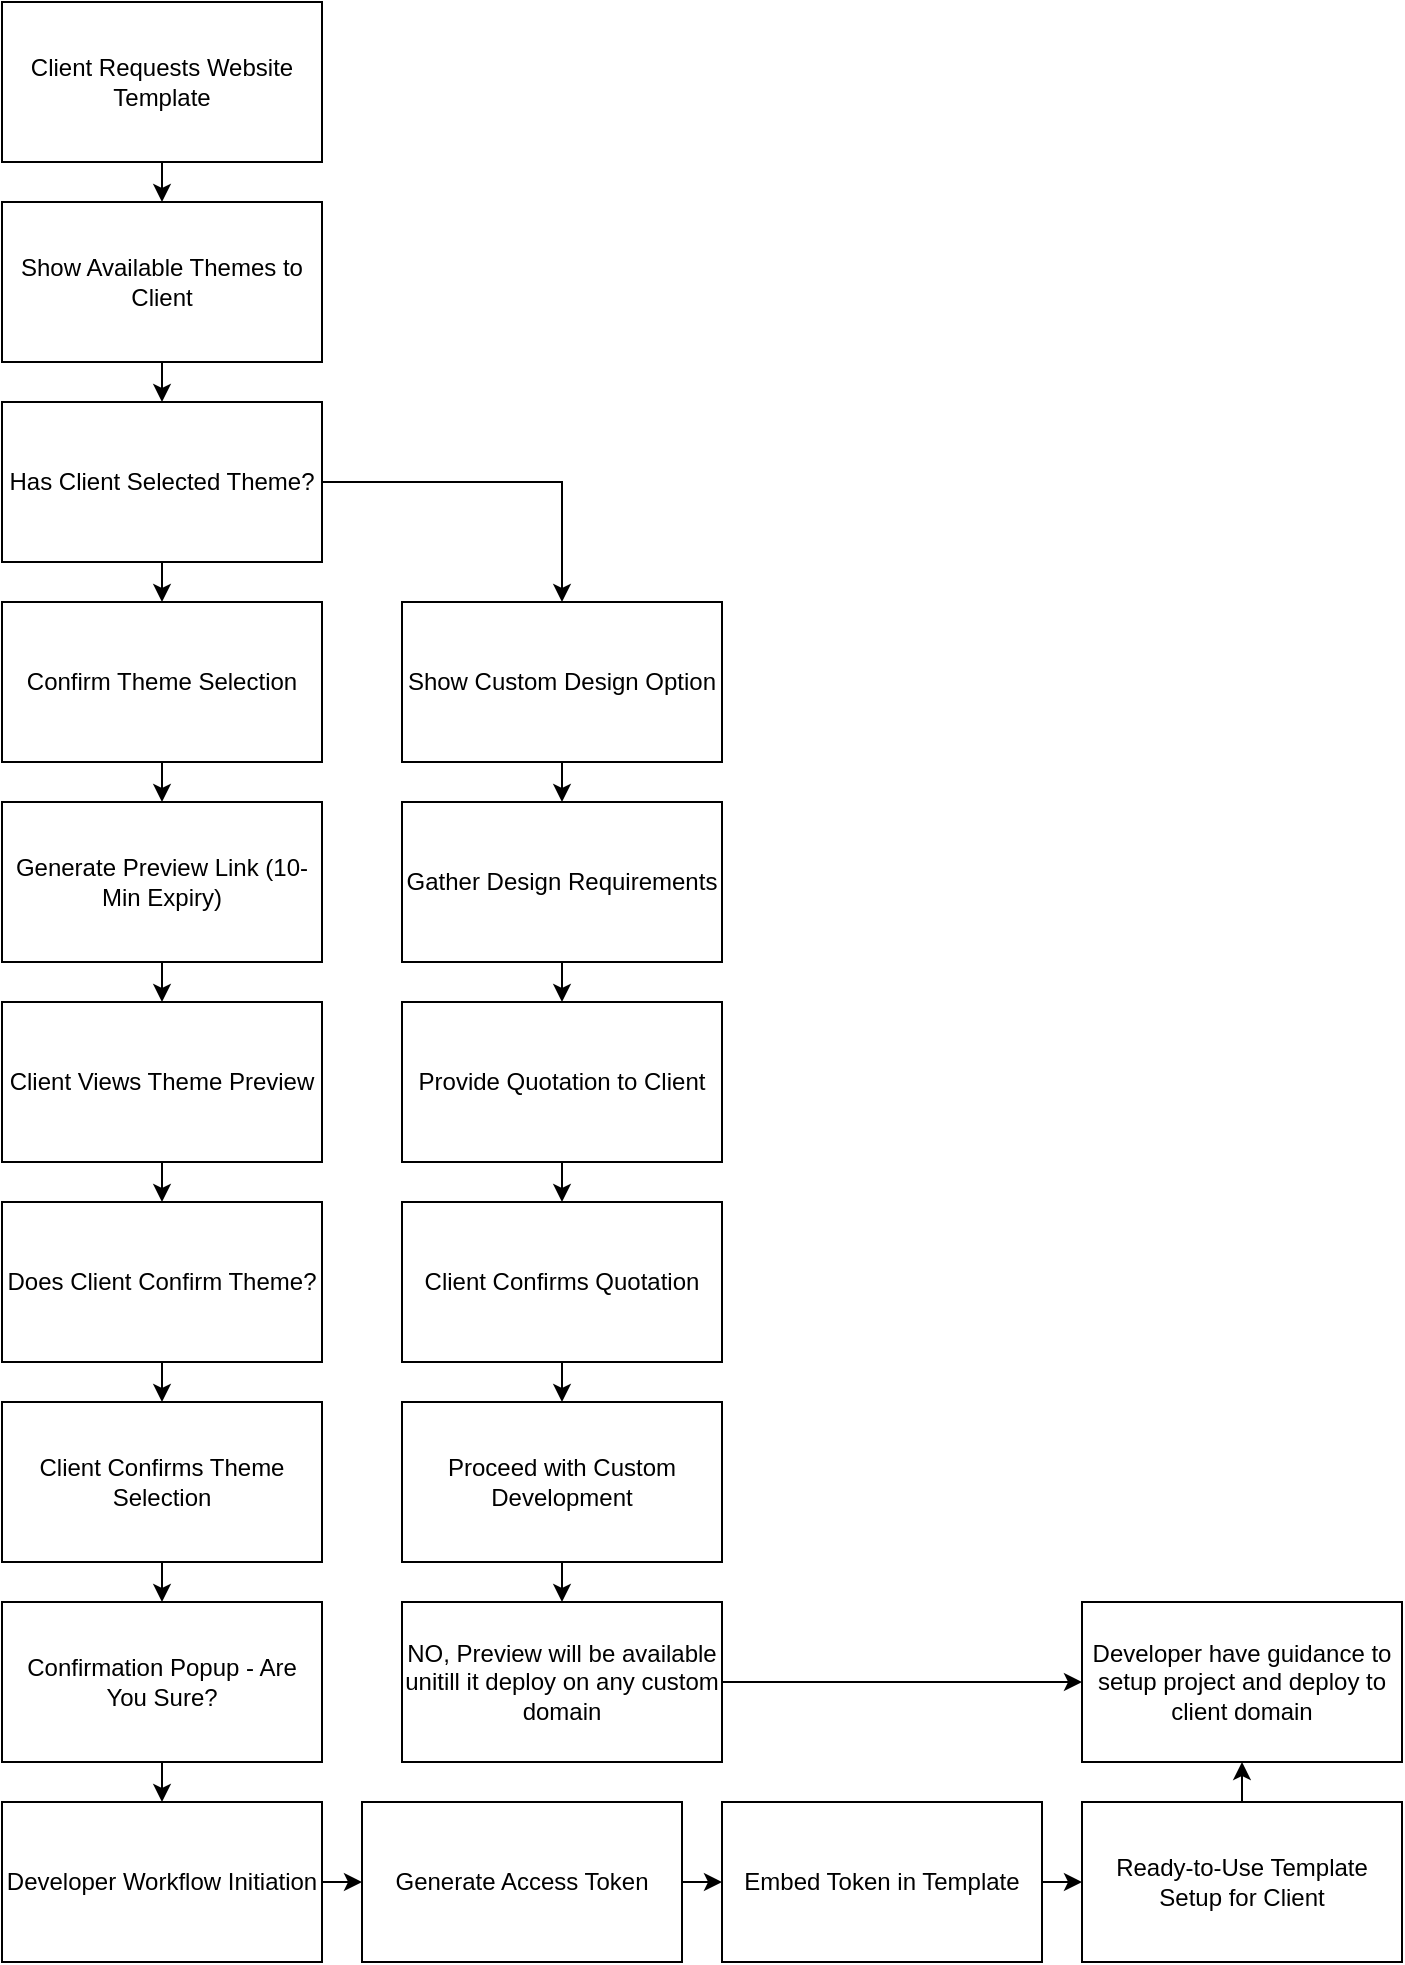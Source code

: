 <mxfile>
    <diagram name="Theme Selection Workflow" id="0">
        <mxGraphModel dx="986" dy="806" grid="1" gridSize="10" guides="1" tooltips="1" connect="1" arrows="1" fold="1" page="1" pageScale="1" pageWidth="827" pageHeight="1169" math="0" shadow="0">
            <root>
                <mxCell id="0"/>
                <mxCell id="1" style="" parent="0"/>
                <mxCell id="s1" value="Client Requests Website Template" style="shape=rectangle;whiteSpace=wrap;html=1;" parent="1" vertex="1">
                    <mxGeometry x="140" y="20" width="160" height="80" as="geometry"/>
                </mxCell>
                <mxCell id="s2" value="Show Available Themes to Client" style="shape=rectangle;whiteSpace=wrap;html=1;" parent="1" vertex="1">
                    <mxGeometry x="140" y="120" width="160" height="80" as="geometry"/>
                </mxCell>
                <mxCell id="es1_s2_1" style="edgeStyle=orthogonalEdgeStyle;rounded=0;orthogonalLoop=1;" parent="1" source="s1" target="s2" edge="1">
                    <mxGeometry relative="1" as="geometry"/>
                </mxCell>
                <mxCell id="s3" value="Has Client Selected Theme?" style="shape=rectangle;whiteSpace=wrap;html=1;" parent="1" vertex="1">
                    <mxGeometry x="140" y="220" width="160" height="80" as="geometry"/>
                </mxCell>
                <mxCell id="es2_s3_2" style="edgeStyle=orthogonalEdgeStyle;rounded=0;orthogonalLoop=1;" parent="1" source="s2" target="s3" edge="1">
                    <mxGeometry relative="1" as="geometry"/>
                </mxCell>
                <mxCell id="s4" value="Confirm Theme Selection" style="shape=rectangle;whiteSpace=wrap;html=1;" parent="1" vertex="1">
                    <mxGeometry x="140" y="320" width="160" height="80" as="geometry"/>
                </mxCell>
                <mxCell id="es3_s4_3" style="edgeStyle=orthogonalEdgeStyle;rounded=0;orthogonalLoop=1;" parent="1" source="s3" target="s4" edge="1">
                    <mxGeometry relative="1" as="geometry"/>
                </mxCell>
                <mxCell id="s5" value="Generate Preview Link (10-Min Expiry)" style="shape=rectangle;whiteSpace=wrap;html=1;" parent="1" vertex="1">
                    <mxGeometry x="140" y="420" width="160" height="80" as="geometry"/>
                </mxCell>
                <mxCell id="es4_s5_4" style="edgeStyle=orthogonalEdgeStyle;rounded=0;orthogonalLoop=1;" parent="1" source="s4" target="s5" edge="1">
                    <mxGeometry relative="1" as="geometry"/>
                </mxCell>
                <mxCell id="s6" value="Client Views Theme Preview" style="shape=rectangle;whiteSpace=wrap;html=1;" parent="1" vertex="1">
                    <mxGeometry x="140" y="520" width="160" height="80" as="geometry"/>
                </mxCell>
                <mxCell id="es5_s6_5" style="edgeStyle=orthogonalEdgeStyle;rounded=0;orthogonalLoop=1;" parent="1" source="s5" target="s6" edge="1">
                    <mxGeometry relative="1" as="geometry"/>
                </mxCell>
                <mxCell id="s7" value="Does Client Confirm Theme?" style="shape=rectangle;whiteSpace=wrap;html=1;" parent="1" vertex="1">
                    <mxGeometry x="140" y="620" width="160" height="80" as="geometry"/>
                </mxCell>
                <mxCell id="es6_s7_6" style="edgeStyle=orthogonalEdgeStyle;rounded=0;orthogonalLoop=1;" parent="1" source="s6" target="s7" edge="1">
                    <mxGeometry relative="1" as="geometry"/>
                </mxCell>
                <mxCell id="s8" value="Client Confirms Theme Selection" style="shape=rectangle;whiteSpace=wrap;html=1;" parent="1" vertex="1">
                    <mxGeometry x="140" y="720" width="160" height="80" as="geometry"/>
                </mxCell>
                <mxCell id="es7_s8_7" style="edgeStyle=orthogonalEdgeStyle;rounded=0;orthogonalLoop=1;" parent="1" source="s7" target="s8" edge="1">
                    <mxGeometry relative="1" as="geometry"/>
                </mxCell>
                <mxCell id="s9" value="Confirmation Popup - Are You Sure?" style="shape=rectangle;whiteSpace=wrap;html=1;" parent="1" vertex="1">
                    <mxGeometry x="140" y="820" width="160" height="80" as="geometry"/>
                </mxCell>
                <mxCell id="es8_s9_8" style="edgeStyle=orthogonalEdgeStyle;rounded=0;orthogonalLoop=1;" parent="1" source="s8" target="s9" edge="1">
                    <mxGeometry relative="1" as="geometry"/>
                </mxCell>
                <mxCell id="s10" value="Developer Workflow Initiation" style="shape=rectangle;whiteSpace=wrap;html=1;" parent="1" vertex="1">
                    <mxGeometry x="140" y="920" width="160" height="80" as="geometry"/>
                </mxCell>
                <mxCell id="es9_s10_9" style="edgeStyle=orthogonalEdgeStyle;rounded=0;orthogonalLoop=1;" parent="1" source="s9" target="s10" edge="1">
                    <mxGeometry relative="1" as="geometry"/>
                </mxCell>
                <mxCell id="s11" value="Generate Access Token" style="shape=rectangle;whiteSpace=wrap;html=1;" parent="1" vertex="1">
                    <mxGeometry x="320" y="920" width="160" height="80" as="geometry"/>
                </mxCell>
                <mxCell id="es10_s11_10" style="edgeStyle=orthogonalEdgeStyle;rounded=0;orthogonalLoop=1;" parent="1" source="s10" target="s11" edge="1">
                    <mxGeometry relative="1" as="geometry"/>
                </mxCell>
                <mxCell id="s12" value="Embed Token in Template" style="shape=rectangle;whiteSpace=wrap;html=1;" parent="1" vertex="1">
                    <mxGeometry x="500" y="920" width="160" height="80" as="geometry"/>
                </mxCell>
                <mxCell id="es11_s12_11" style="edgeStyle=orthogonalEdgeStyle;rounded=0;orthogonalLoop=1;" parent="1" source="s11" target="s12" edge="1">
                    <mxGeometry relative="1" as="geometry"/>
                </mxCell>
                <mxCell id="9" style="edgeStyle=none;html=1;exitX=0.5;exitY=0;exitDx=0;exitDy=0;entryX=0.5;entryY=1;entryDx=0;entryDy=0;" edge="1" parent="1" source="s13" target="8">
                    <mxGeometry relative="1" as="geometry"/>
                </mxCell>
                <mxCell id="s13" value="Ready-to-Use Template Setup for Client" style="shape=rectangle;whiteSpace=wrap;html=1;" parent="1" vertex="1">
                    <mxGeometry x="680" y="920" width="160" height="80" as="geometry"/>
                </mxCell>
                <mxCell id="es12_s13_12" style="edgeStyle=orthogonalEdgeStyle;rounded=0;orthogonalLoop=1;" parent="1" source="s12" target="s13" edge="1">
                    <mxGeometry relative="1" as="geometry"/>
                </mxCell>
                <mxCell id="s14" value="Show Custom Design Option" style="shape=rectangle;whiteSpace=wrap;html=1;" parent="1" vertex="1">
                    <mxGeometry x="340" y="320" width="160" height="80" as="geometry"/>
                </mxCell>
                <mxCell id="es3_s14_13" style="edgeStyle=orthogonalEdgeStyle;rounded=0;orthogonalLoop=1;" parent="1" source="s3" target="s14" edge="1">
                    <mxGeometry relative="1" as="geometry"/>
                </mxCell>
                <mxCell id="s15" value="Gather Design Requirements" style="shape=rectangle;whiteSpace=wrap;html=1;" parent="1" vertex="1">
                    <mxGeometry x="340" y="420" width="160" height="80" as="geometry"/>
                </mxCell>
                <mxCell id="es14_s15_14" style="edgeStyle=orthogonalEdgeStyle;rounded=0;orthogonalLoop=1;" parent="1" source="s14" target="s15" edge="1">
                    <mxGeometry relative="1" as="geometry"/>
                </mxCell>
                <mxCell id="s16" value="Provide Quotation to Client" style="shape=rectangle;whiteSpace=wrap;html=1;" parent="1" vertex="1">
                    <mxGeometry x="340" y="520" width="160" height="80" as="geometry"/>
                </mxCell>
                <mxCell id="es15_s16_15" style="edgeStyle=orthogonalEdgeStyle;rounded=0;orthogonalLoop=1;" parent="1" source="s15" target="s16" edge="1">
                    <mxGeometry relative="1" as="geometry"/>
                </mxCell>
                <mxCell id="s17" value="Client Confirms Quotation" style="shape=rectangle;whiteSpace=wrap;html=1;" parent="1" vertex="1">
                    <mxGeometry x="340" y="620" width="160" height="80" as="geometry"/>
                </mxCell>
                <mxCell id="es16_s17_16" style="edgeStyle=orthogonalEdgeStyle;rounded=0;orthogonalLoop=1;" parent="1" source="s16" target="s17" edge="1">
                    <mxGeometry relative="1" as="geometry"/>
                </mxCell>
                <mxCell id="5" value="" style="edgeStyle=none;html=1;" edge="1" parent="1" source="s18">
                    <mxGeometry relative="1" as="geometry">
                        <mxPoint x="420" y="820" as="targetPoint"/>
                    </mxGeometry>
                </mxCell>
                <mxCell id="s18" value="Proceed with Custom Development" style="shape=rectangle;whiteSpace=wrap;html=1;" parent="1" vertex="1">
                    <mxGeometry x="340" y="720" width="160" height="80" as="geometry"/>
                </mxCell>
                <mxCell id="es17_s18_17" style="edgeStyle=orthogonalEdgeStyle;rounded=0;orthogonalLoop=1;" parent="1" source="s17" target="s18" edge="1">
                    <mxGeometry relative="1" as="geometry"/>
                </mxCell>
                <mxCell id="6" style="edgeStyle=none;html=1;exitX=1;exitY=0.5;exitDx=0;exitDy=0;entryX=0;entryY=0.5;entryDx=0;entryDy=0;" edge="1" parent="1" source="7" target="8">
                    <mxGeometry relative="1" as="geometry">
                        <mxPoint x="420" y="900" as="sourcePoint"/>
                        <mxPoint x="760" y="1010" as="targetPoint"/>
                    </mxGeometry>
                </mxCell>
                <mxCell id="7" value="NO, Preview will be available unitill it deploy on any custom domain" style="shape=rectangle;whiteSpace=wrap;html=1;" vertex="1" parent="1">
                    <mxGeometry x="340" y="820" width="160" height="80" as="geometry"/>
                </mxCell>
                <mxCell id="8" value="Developer have guidance to setup project and deploy to client domain" style="shape=rectangle;whiteSpace=wrap;html=1;" vertex="1" parent="1">
                    <mxGeometry x="680" y="820" width="160" height="80" as="geometry"/>
                </mxCell>
            </root>
        </mxGraphModel>
    </diagram>
</mxfile>